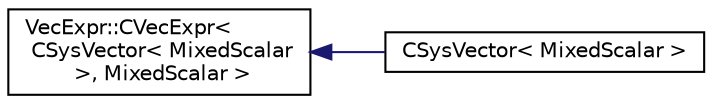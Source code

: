 digraph "Graphical Class Hierarchy"
{
 // LATEX_PDF_SIZE
  edge [fontname="Helvetica",fontsize="10",labelfontname="Helvetica",labelfontsize="10"];
  node [fontname="Helvetica",fontsize="10",shape=record];
  rankdir="LR";
  Node0 [label="VecExpr::CVecExpr\<\l CSysVector\< MixedScalar\l \>, MixedScalar \>",height=0.2,width=0.4,color="black", fillcolor="white", style="filled",URL="$classVecExpr_1_1CVecExpr.html",tooltip=" "];
  Node0 -> Node1 [dir="back",color="midnightblue",fontsize="10",style="solid",fontname="Helvetica"];
  Node1 [label="CSysVector\< MixedScalar \>",height=0.2,width=0.4,color="black", fillcolor="white", style="filled",URL="$classCSysVector.html",tooltip=" "];
}
